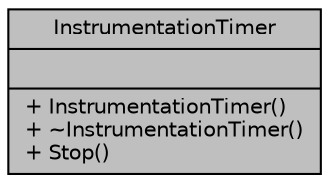 digraph "InstrumentationTimer"
{
 // LATEX_PDF_SIZE
  edge [fontname="Helvetica",fontsize="10",labelfontname="Helvetica",labelfontsize="10"];
  node [fontname="Helvetica",fontsize="10",shape=record];
  Node1 [label="{InstrumentationTimer\n||+ InstrumentationTimer()\l+ ~InstrumentationTimer()\l+ Stop()\l}",height=0.2,width=0.4,color="black", fillcolor="grey75", style="filled", fontcolor="black",tooltip=" "];
}
